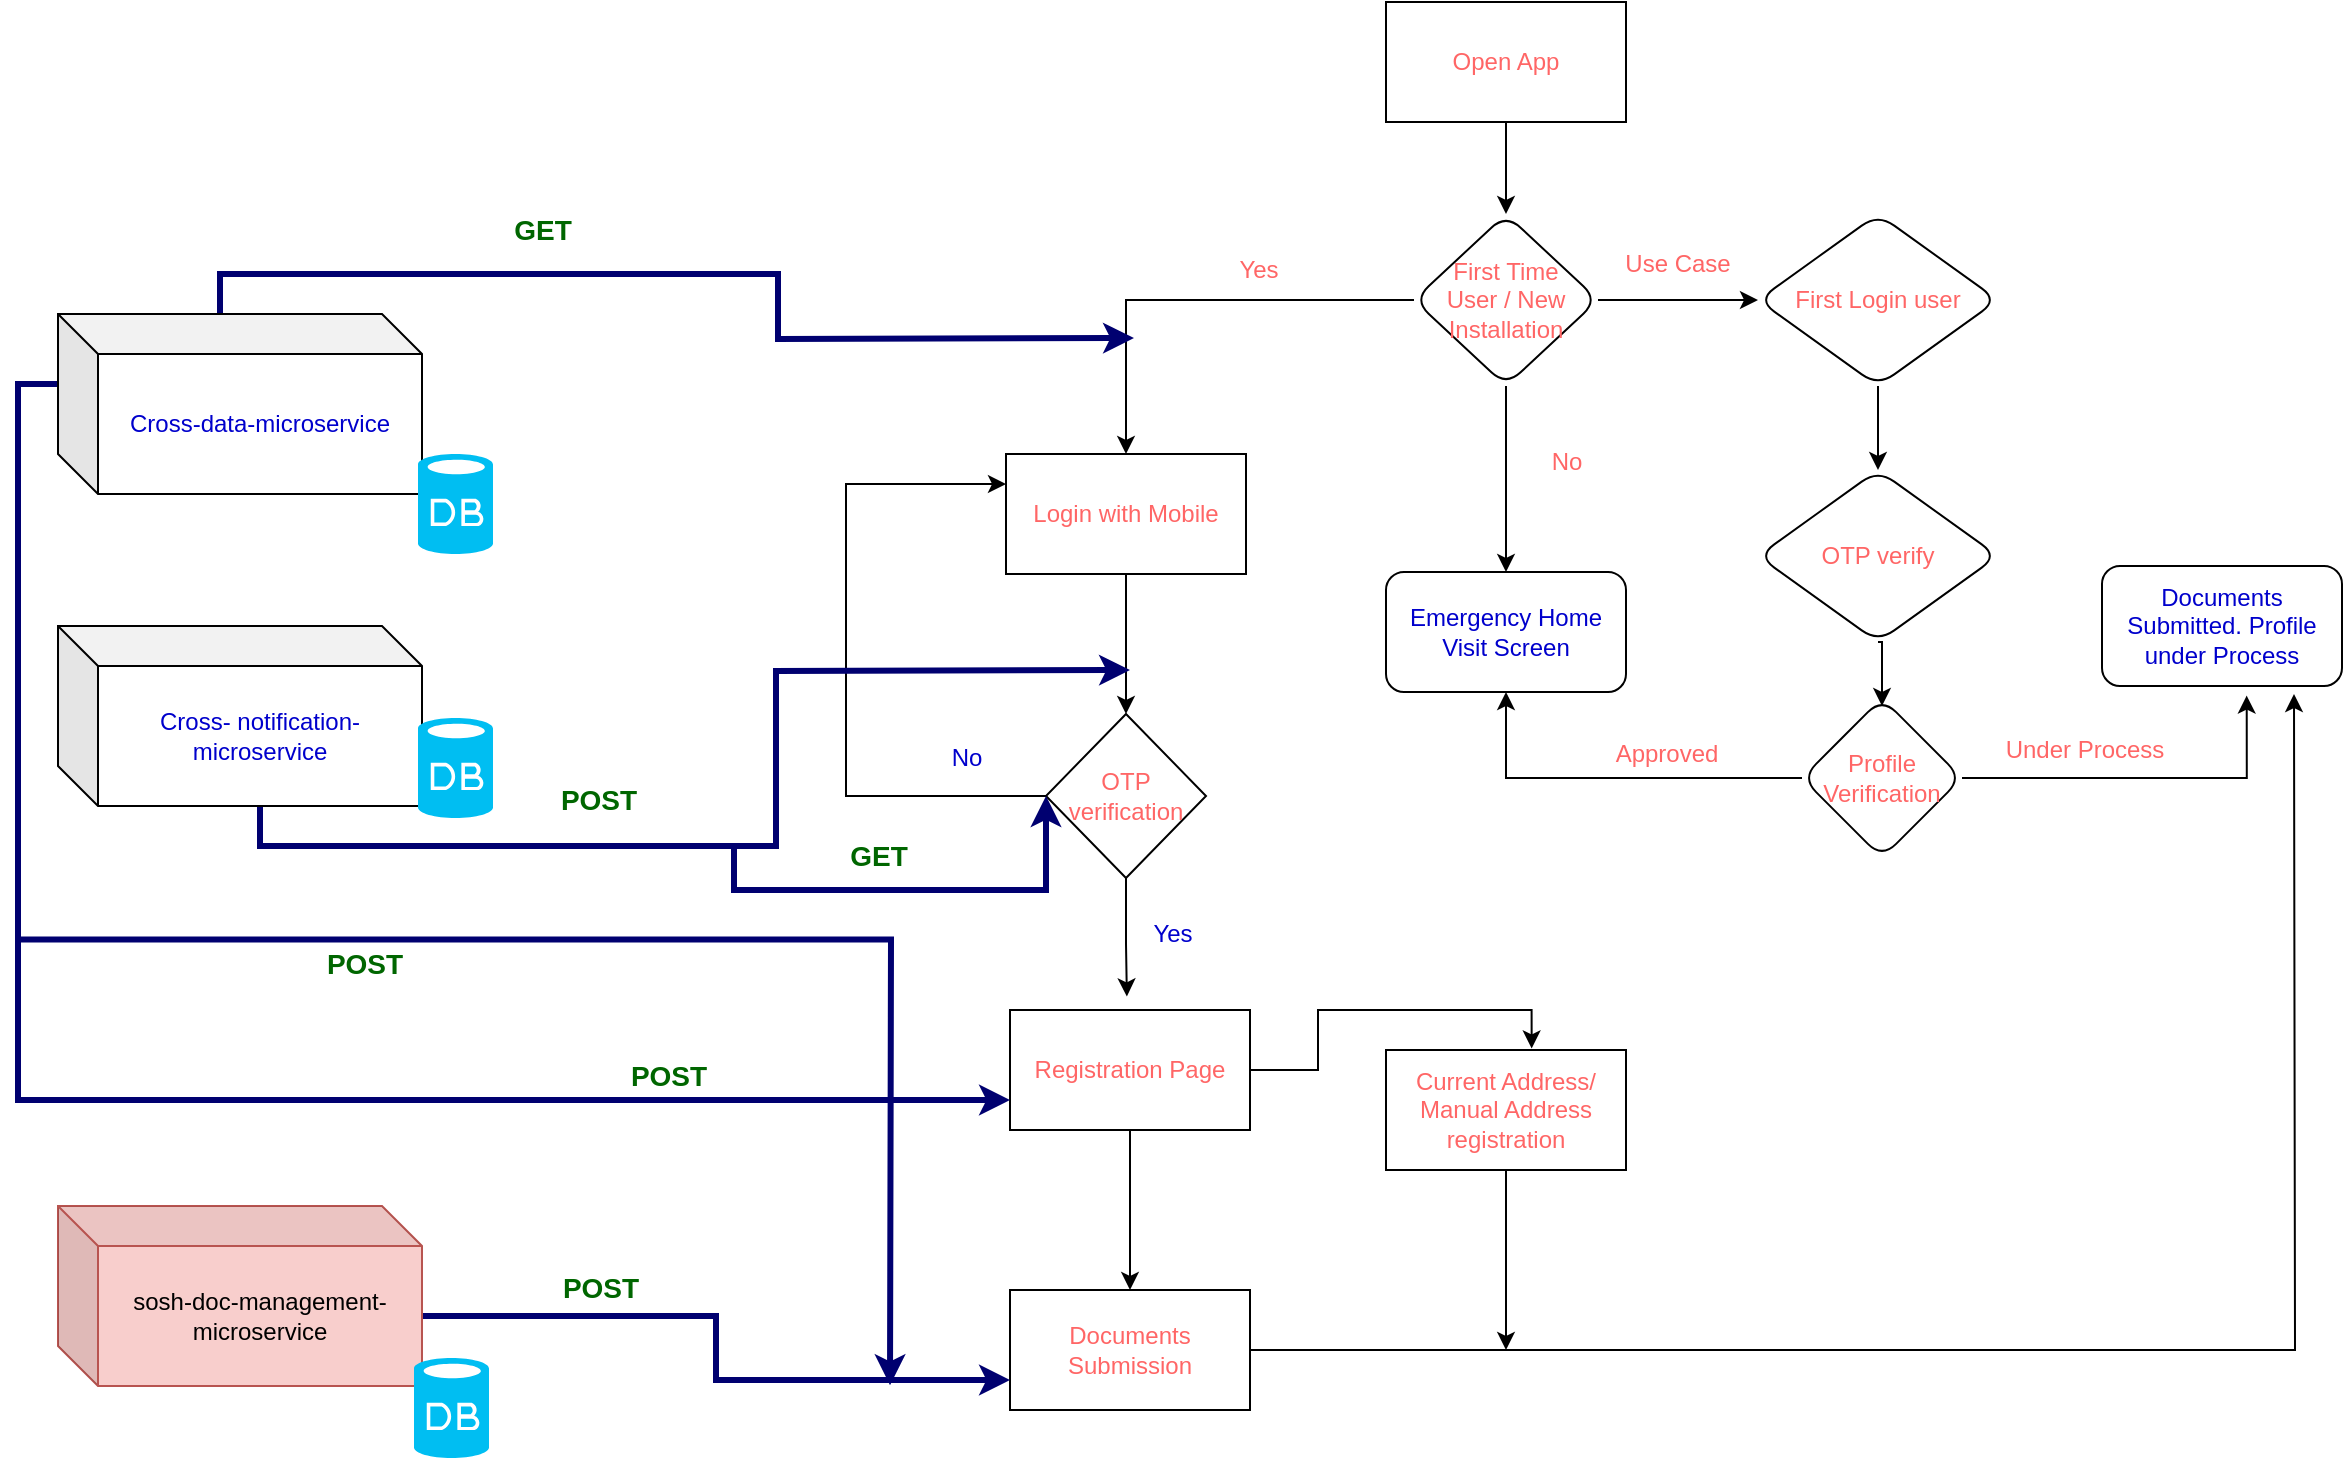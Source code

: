 <mxfile version="20.0.4" type="github" pages="3">
  <diagram id="liWOwowC1bnSlr-KjyHl" name="Registration-Service-Provider">
    <mxGraphModel dx="1888" dy="515" grid="1" gridSize="2" guides="1" tooltips="1" connect="1" arrows="1" fold="1" page="1" pageScale="1" pageWidth="850" pageHeight="1100" math="0" shadow="0">
      <root>
        <mxCell id="0" />
        <mxCell id="1" parent="0" />
        <mxCell id="1uqkYKAXm2zkG8qwzOGw-4" value="" style="edgeStyle=orthogonalEdgeStyle;rounded=0;orthogonalLoop=1;jettySize=auto;html=1;fontColor=#FF6666;" parent="1" source="1uqkYKAXm2zkG8qwzOGw-1" target="1uqkYKAXm2zkG8qwzOGw-3" edge="1">
          <mxGeometry relative="1" as="geometry" />
        </mxCell>
        <mxCell id="1uqkYKAXm2zkG8qwzOGw-1" value="Open App" style="rounded=0;whiteSpace=wrap;html=1;fontColor=#FF6666;" parent="1" vertex="1">
          <mxGeometry x="322" y="56" width="120" height="60" as="geometry" />
        </mxCell>
        <mxCell id="1uqkYKAXm2zkG8qwzOGw-8" style="edgeStyle=orthogonalEdgeStyle;rounded=0;orthogonalLoop=1;jettySize=auto;html=1;exitX=0;exitY=0.5;exitDx=0;exitDy=0;entryX=0.5;entryY=0;entryDx=0;entryDy=0;fontColor=#FF6666;" parent="1" source="1uqkYKAXm2zkG8qwzOGw-3" target="1uqkYKAXm2zkG8qwzOGw-5" edge="1">
          <mxGeometry relative="1" as="geometry" />
        </mxCell>
        <mxCell id="1uqkYKAXm2zkG8qwzOGw-11" value="" style="edgeStyle=orthogonalEdgeStyle;rounded=0;orthogonalLoop=1;jettySize=auto;html=1;fontColor=#FF6666;" parent="1" source="1uqkYKAXm2zkG8qwzOGw-3" target="1uqkYKAXm2zkG8qwzOGw-10" edge="1">
          <mxGeometry relative="1" as="geometry" />
        </mxCell>
        <mxCell id="1uqkYKAXm2zkG8qwzOGw-15" value="" style="edgeStyle=orthogonalEdgeStyle;rounded=0;orthogonalLoop=1;jettySize=auto;html=1;fontColor=#FF6666;" parent="1" source="1uqkYKAXm2zkG8qwzOGw-3" target="1uqkYKAXm2zkG8qwzOGw-14" edge="1">
          <mxGeometry relative="1" as="geometry" />
        </mxCell>
        <mxCell id="1uqkYKAXm2zkG8qwzOGw-3" value="First Time&lt;br&gt;User / New Installation" style="rhombus;whiteSpace=wrap;html=1;rounded=1;fontColor=#FF6666;" parent="1" vertex="1">
          <mxGeometry x="336" y="162" width="92" height="86" as="geometry" />
        </mxCell>
        <mxCell id="1uqkYKAXm2zkG8qwzOGw-7" value="" style="edgeStyle=orthogonalEdgeStyle;rounded=0;orthogonalLoop=1;jettySize=auto;html=1;fontColor=#FF6666;" parent="1" source="1uqkYKAXm2zkG8qwzOGw-5" target="1uqkYKAXm2zkG8qwzOGw-6" edge="1">
          <mxGeometry relative="1" as="geometry" />
        </mxCell>
        <mxCell id="1uqkYKAXm2zkG8qwzOGw-5" value="Login with Mobile" style="rounded=0;whiteSpace=wrap;html=1;fontColor=#FF6666;" parent="1" vertex="1">
          <mxGeometry x="132" y="282" width="120" height="60" as="geometry" />
        </mxCell>
        <mxCell id="1uqkYKAXm2zkG8qwzOGw-29" style="edgeStyle=orthogonalEdgeStyle;rounded=0;orthogonalLoop=1;jettySize=auto;html=1;exitX=0.5;exitY=1;exitDx=0;exitDy=0;entryX=0.487;entryY=-0.113;entryDx=0;entryDy=0;entryPerimeter=0;fontColor=#0000CC;" parent="1" source="1uqkYKAXm2zkG8qwzOGw-6" target="1uqkYKAXm2zkG8qwzOGw-28" edge="1">
          <mxGeometry relative="1" as="geometry" />
        </mxCell>
        <mxCell id="1uqkYKAXm2zkG8qwzOGw-34" style="edgeStyle=orthogonalEdgeStyle;rounded=0;orthogonalLoop=1;jettySize=auto;html=1;exitX=0;exitY=0.5;exitDx=0;exitDy=0;entryX=0;entryY=0.25;entryDx=0;entryDy=0;fontColor=#0000CC;" parent="1" source="1uqkYKAXm2zkG8qwzOGw-6" target="1uqkYKAXm2zkG8qwzOGw-5" edge="1">
          <mxGeometry relative="1" as="geometry">
            <Array as="points">
              <mxPoint x="52" y="453" />
              <mxPoint x="52" y="297" />
            </Array>
          </mxGeometry>
        </mxCell>
        <mxCell id="1uqkYKAXm2zkG8qwzOGw-6" value="OTP verification" style="rhombus;whiteSpace=wrap;html=1;fontColor=#FF6666;rounded=0;" parent="1" vertex="1">
          <mxGeometry x="152" y="412" width="80" height="82" as="geometry" />
        </mxCell>
        <mxCell id="1uqkYKAXm2zkG8qwzOGw-9" value="Yes" style="text;html=1;align=center;verticalAlign=middle;resizable=0;points=[];autosize=1;strokeColor=none;fillColor=none;fontColor=#FF6666;" parent="1" vertex="1">
          <mxGeometry x="243" y="180" width="30" height="20" as="geometry" />
        </mxCell>
        <mxCell id="1uqkYKAXm2zkG8qwzOGw-10" value="&lt;font color=&quot;#0000cc&quot;&gt;Emergency Home Visit Screen&lt;/font&gt;" style="whiteSpace=wrap;html=1;fontColor=#FF6666;rounded=1;" parent="1" vertex="1">
          <mxGeometry x="322" y="341" width="120" height="60" as="geometry" />
        </mxCell>
        <mxCell id="1uqkYKAXm2zkG8qwzOGw-12" value="No" style="text;html=1;align=center;verticalAlign=middle;resizable=0;points=[];autosize=1;strokeColor=none;fillColor=none;fontColor=#FF6666;" parent="1" vertex="1">
          <mxGeometry x="399" y="276" width="26" height="20" as="geometry" />
        </mxCell>
        <mxCell id="1uqkYKAXm2zkG8qwzOGw-22" value="" style="edgeStyle=orthogonalEdgeStyle;rounded=0;orthogonalLoop=1;jettySize=auto;html=1;fontColor=#FF6666;" parent="1" source="1uqkYKAXm2zkG8qwzOGw-14" target="1uqkYKAXm2zkG8qwzOGw-21" edge="1">
          <mxGeometry relative="1" as="geometry" />
        </mxCell>
        <mxCell id="1uqkYKAXm2zkG8qwzOGw-14" value="First Login user" style="rhombus;whiteSpace=wrap;html=1;rounded=1;fontColor=#FF6666;" parent="1" vertex="1">
          <mxGeometry x="508" y="162" width="120" height="86" as="geometry" />
        </mxCell>
        <mxCell id="1uqkYKAXm2zkG8qwzOGw-16" value="&lt;font color=&quot;#0000cc&quot;&gt;Documents Submitted. Profile under Process&lt;/font&gt;" style="whiteSpace=wrap;html=1;fontColor=#FF6666;rounded=1;" parent="1" vertex="1">
          <mxGeometry x="680" y="338" width="120" height="60" as="geometry" />
        </mxCell>
        <mxCell id="1uqkYKAXm2zkG8qwzOGw-24" style="edgeStyle=orthogonalEdgeStyle;rounded=0;orthogonalLoop=1;jettySize=auto;html=1;exitX=0;exitY=0.5;exitDx=0;exitDy=0;entryX=0.5;entryY=1;entryDx=0;entryDy=0;fontColor=#FF6666;" parent="1" source="1uqkYKAXm2zkG8qwzOGw-17" target="1uqkYKAXm2zkG8qwzOGw-10" edge="1">
          <mxGeometry relative="1" as="geometry" />
        </mxCell>
        <mxCell id="1uqkYKAXm2zkG8qwzOGw-25" style="edgeStyle=orthogonalEdgeStyle;rounded=0;orthogonalLoop=1;jettySize=auto;html=1;exitX=1;exitY=0.5;exitDx=0;exitDy=0;entryX=0.603;entryY=1.08;entryDx=0;entryDy=0;entryPerimeter=0;fontColor=#FF6666;" parent="1" source="1uqkYKAXm2zkG8qwzOGw-17" target="1uqkYKAXm2zkG8qwzOGw-16" edge="1">
          <mxGeometry relative="1" as="geometry" />
        </mxCell>
        <mxCell id="1uqkYKAXm2zkG8qwzOGw-17" value="Profile Verification" style="rhombus;whiteSpace=wrap;html=1;fontColor=#FF6666;rounded=1;" parent="1" vertex="1">
          <mxGeometry x="530" y="404" width="80" height="80" as="geometry" />
        </mxCell>
        <mxCell id="1uqkYKAXm2zkG8qwzOGw-23" style="edgeStyle=orthogonalEdgeStyle;rounded=0;orthogonalLoop=1;jettySize=auto;html=1;exitX=0.5;exitY=1;exitDx=0;exitDy=0;fontColor=#FF6666;" parent="1" source="1uqkYKAXm2zkG8qwzOGw-21" edge="1">
          <mxGeometry relative="1" as="geometry">
            <mxPoint x="570" y="408" as="targetPoint" />
          </mxGeometry>
        </mxCell>
        <mxCell id="1uqkYKAXm2zkG8qwzOGw-21" value="OTP verify" style="rhombus;whiteSpace=wrap;html=1;rounded=1;fontColor=#FF6666;" parent="1" vertex="1">
          <mxGeometry x="508" y="290" width="120" height="86" as="geometry" />
        </mxCell>
        <mxCell id="1uqkYKAXm2zkG8qwzOGw-26" value="Approved" style="text;html=1;align=center;verticalAlign=middle;resizable=0;points=[];autosize=1;strokeColor=none;fillColor=none;fontColor=#FF6666;" parent="1" vertex="1">
          <mxGeometry x="431" y="422" width="62" height="20" as="geometry" />
        </mxCell>
        <mxCell id="1uqkYKAXm2zkG8qwzOGw-27" value="Under Process" style="text;html=1;align=center;verticalAlign=middle;resizable=0;points=[];autosize=1;strokeColor=none;fillColor=none;fontColor=#FF6666;" parent="1" vertex="1">
          <mxGeometry x="626" y="420" width="90" height="20" as="geometry" />
        </mxCell>
        <mxCell id="1uqkYKAXm2zkG8qwzOGw-31" value="" style="edgeStyle=orthogonalEdgeStyle;rounded=0;orthogonalLoop=1;jettySize=auto;html=1;fontColor=#0000CC;" parent="1" source="1uqkYKAXm2zkG8qwzOGw-28" target="1uqkYKAXm2zkG8qwzOGw-30" edge="1">
          <mxGeometry relative="1" as="geometry" />
        </mxCell>
        <mxCell id="K6QzcFKO8RTdxtuUx4My-2" style="edgeStyle=orthogonalEdgeStyle;rounded=0;orthogonalLoop=1;jettySize=auto;html=1;exitX=1;exitY=0.5;exitDx=0;exitDy=0;entryX=0.607;entryY=-0.013;entryDx=0;entryDy=0;entryPerimeter=0;fontColor=#0000CC;" parent="1" source="1uqkYKAXm2zkG8qwzOGw-28" target="K6QzcFKO8RTdxtuUx4My-1" edge="1">
          <mxGeometry relative="1" as="geometry" />
        </mxCell>
        <mxCell id="1uqkYKAXm2zkG8qwzOGw-28" value="Registration Page" style="rounded=0;whiteSpace=wrap;html=1;fontColor=#FF6666;" parent="1" vertex="1">
          <mxGeometry x="134" y="560" width="120" height="60" as="geometry" />
        </mxCell>
        <mxCell id="1uqkYKAXm2zkG8qwzOGw-33" style="edgeStyle=orthogonalEdgeStyle;rounded=0;orthogonalLoop=1;jettySize=auto;html=1;exitX=1;exitY=0.5;exitDx=0;exitDy=0;fontColor=#0000CC;" parent="1" source="1uqkYKAXm2zkG8qwzOGw-30" edge="1">
          <mxGeometry relative="1" as="geometry">
            <mxPoint x="776" y="402" as="targetPoint" />
          </mxGeometry>
        </mxCell>
        <mxCell id="1uqkYKAXm2zkG8qwzOGw-30" value="Documents Submission" style="rounded=0;whiteSpace=wrap;html=1;fontColor=#FF6666;" parent="1" vertex="1">
          <mxGeometry x="134" y="700" width="120" height="60" as="geometry" />
        </mxCell>
        <mxCell id="1uqkYKAXm2zkG8qwzOGw-35" value="No" style="text;html=1;align=center;verticalAlign=middle;resizable=0;points=[];autosize=1;strokeColor=none;fillColor=none;fontColor=#0000CC;" parent="1" vertex="1">
          <mxGeometry x="99" y="424" width="26" height="20" as="geometry" />
        </mxCell>
        <mxCell id="1uqkYKAXm2zkG8qwzOGw-36" value="Yes" style="text;html=1;align=center;verticalAlign=middle;resizable=0;points=[];autosize=1;strokeColor=none;fillColor=none;fontColor=#0000CC;" parent="1" vertex="1">
          <mxGeometry x="200" y="512" width="30" height="20" as="geometry" />
        </mxCell>
        <mxCell id="K6QzcFKO8RTdxtuUx4My-3" style="edgeStyle=orthogonalEdgeStyle;rounded=0;orthogonalLoop=1;jettySize=auto;html=1;exitX=0.5;exitY=1;exitDx=0;exitDy=0;fontColor=#0000CC;" parent="1" source="K6QzcFKO8RTdxtuUx4My-1" edge="1">
          <mxGeometry relative="1" as="geometry">
            <mxPoint x="382" y="730" as="targetPoint" />
          </mxGeometry>
        </mxCell>
        <mxCell id="K6QzcFKO8RTdxtuUx4My-1" value="Current Address/ Manual Address registration" style="rounded=0;whiteSpace=wrap;html=1;fontColor=#FF6666;" parent="1" vertex="1">
          <mxGeometry x="322" y="580" width="120" height="60" as="geometry" />
        </mxCell>
        <mxCell id="K6QzcFKO8RTdxtuUx4My-7" style="edgeStyle=orthogonalEdgeStyle;rounded=0;orthogonalLoop=1;jettySize=auto;html=1;exitX=0;exitY=0;exitDx=81;exitDy=0;exitPerimeter=0;fontColor=#0000CC;strokeWidth=3;strokeColor=#000070;" parent="1" source="K6QzcFKO8RTdxtuUx4My-4" edge="1">
          <mxGeometry relative="1" as="geometry">
            <mxPoint x="196" y="224" as="targetPoint" />
          </mxGeometry>
        </mxCell>
        <mxCell id="K6QzcFKO8RTdxtuUx4My-21" style="edgeStyle=orthogonalEdgeStyle;rounded=0;orthogonalLoop=1;jettySize=auto;html=1;exitX=0;exitY=0;exitDx=0;exitDy=35;exitPerimeter=0;fontSize=14;fontColor=#006600;strokeColor=#000070;strokeWidth=3;" parent="1" source="K6QzcFKO8RTdxtuUx4My-4" edge="1">
          <mxGeometry relative="1" as="geometry">
            <mxPoint x="74" y="747.6" as="targetPoint" />
          </mxGeometry>
        </mxCell>
        <mxCell id="K6QzcFKO8RTdxtuUx4My-22" style="edgeStyle=orthogonalEdgeStyle;rounded=0;orthogonalLoop=1;jettySize=auto;html=1;exitX=0;exitY=0;exitDx=0;exitDy=35;exitPerimeter=0;entryX=0;entryY=0.75;entryDx=0;entryDy=0;fontSize=14;fontColor=#006600;strokeColor=#000070;strokeWidth=3;" parent="1" source="K6QzcFKO8RTdxtuUx4My-4" target="1uqkYKAXm2zkG8qwzOGw-28" edge="1">
          <mxGeometry relative="1" as="geometry" />
        </mxCell>
        <mxCell id="K6QzcFKO8RTdxtuUx4My-4" value="Cross-data-microservice" style="shape=cube;whiteSpace=wrap;html=1;boundedLbl=1;backgroundOutline=1;darkOpacity=0.05;darkOpacity2=0.1;rounded=1;fontColor=#0000CC;" parent="1" vertex="1">
          <mxGeometry x="-342" y="212" width="182" height="90" as="geometry" />
        </mxCell>
        <mxCell id="K6QzcFKO8RTdxtuUx4My-10" style="edgeStyle=orthogonalEdgeStyle;rounded=0;orthogonalLoop=1;jettySize=auto;html=1;exitX=0;exitY=0;exitDx=101;exitDy=90;exitPerimeter=0;fontSize=14;fontColor=#006600;strokeColor=#000070;strokeWidth=3;" parent="1" source="K6QzcFKO8RTdxtuUx4My-6" edge="1">
          <mxGeometry relative="1" as="geometry">
            <mxPoint x="194" y="390" as="targetPoint" />
          </mxGeometry>
        </mxCell>
        <mxCell id="K6QzcFKO8RTdxtuUx4My-19" style="edgeStyle=orthogonalEdgeStyle;rounded=0;orthogonalLoop=1;jettySize=auto;html=1;exitX=0;exitY=0;exitDx=101;exitDy=90;exitPerimeter=0;entryX=0;entryY=0.5;entryDx=0;entryDy=0;fontSize=14;fontColor=#006600;strokeColor=#000070;strokeWidth=3;" parent="1" source="K6QzcFKO8RTdxtuUx4My-6" target="1uqkYKAXm2zkG8qwzOGw-6" edge="1">
          <mxGeometry relative="1" as="geometry">
            <Array as="points">
              <mxPoint x="-241" y="478" />
              <mxPoint x="-4" y="478" />
              <mxPoint x="-4" y="500" />
              <mxPoint x="152" y="500" />
            </Array>
          </mxGeometry>
        </mxCell>
        <mxCell id="K6QzcFKO8RTdxtuUx4My-6" value="Cross- notification-microservice" style="shape=cube;whiteSpace=wrap;html=1;boundedLbl=1;backgroundOutline=1;darkOpacity=0.05;darkOpacity2=0.1;rounded=1;fontColor=#0000CC;" parent="1" vertex="1">
          <mxGeometry x="-342" y="368" width="182" height="90" as="geometry" />
        </mxCell>
        <mxCell id="K6QzcFKO8RTdxtuUx4My-8" value="&lt;font color=&quot;#006600&quot; size=&quot;1&quot;&gt;&lt;b style=&quot;font-size: 14px;&quot;&gt;GET&lt;/b&gt;&lt;/font&gt;" style="text;html=1;align=center;verticalAlign=middle;resizable=0;points=[];autosize=1;strokeColor=none;fillColor=none;fontColor=#0000CC;strokeWidth=3;" parent="1" vertex="1">
          <mxGeometry x="-120" y="159" width="40" height="22" as="geometry" />
        </mxCell>
        <mxCell id="K6QzcFKO8RTdxtuUx4My-11" value="&lt;font color=&quot;#006600&quot; size=&quot;1&quot;&gt;&lt;b style=&quot;font-size: 14px;&quot;&gt;POST&lt;/b&gt;&lt;/font&gt;" style="text;html=1;align=center;verticalAlign=middle;resizable=0;points=[];autosize=1;strokeColor=none;fillColor=none;fontColor=#0000CC;strokeWidth=3;" parent="1" vertex="1">
          <mxGeometry x="-97" y="444" width="50" height="22" as="geometry" />
        </mxCell>
        <mxCell id="K6QzcFKO8RTdxtuUx4My-14" style="edgeStyle=orthogonalEdgeStyle;rounded=0;orthogonalLoop=1;jettySize=auto;html=1;exitX=0;exitY=0;exitDx=182;exitDy=55;exitPerimeter=0;entryX=0;entryY=0.75;entryDx=0;entryDy=0;fontSize=14;fontColor=#006600;strokeColor=#000070;strokeWidth=3;" parent="1" source="K6QzcFKO8RTdxtuUx4My-12" target="1uqkYKAXm2zkG8qwzOGw-30" edge="1">
          <mxGeometry relative="1" as="geometry" />
        </mxCell>
        <mxCell id="K6QzcFKO8RTdxtuUx4My-12" value="sosh-doc-management-microservice" style="shape=cube;whiteSpace=wrap;html=1;boundedLbl=1;backgroundOutline=1;darkOpacity=0.05;darkOpacity2=0.1;rounded=1;fillColor=#f8cecc;strokeColor=#b85450;" parent="1" vertex="1">
          <mxGeometry x="-342" y="658" width="182" height="90" as="geometry" />
        </mxCell>
        <mxCell id="K6QzcFKO8RTdxtuUx4My-15" value="&lt;font color=&quot;#006600&quot; size=&quot;1&quot;&gt;&lt;b style=&quot;font-size: 14px;&quot;&gt;POST&lt;/b&gt;&lt;/font&gt;" style="text;html=1;align=center;verticalAlign=middle;resizable=0;points=[];autosize=1;strokeColor=none;fillColor=none;fontColor=#0000CC;strokeWidth=3;" parent="1" vertex="1">
          <mxGeometry x="-96" y="688" width="50" height="22" as="geometry" />
        </mxCell>
        <mxCell id="K6QzcFKO8RTdxtuUx4My-17" value="&lt;font color=&quot;#006600&quot; size=&quot;1&quot;&gt;&lt;b style=&quot;font-size: 14px;&quot;&gt;POST&lt;/b&gt;&lt;/font&gt;" style="text;html=1;align=center;verticalAlign=middle;resizable=0;points=[];autosize=1;strokeColor=none;fillColor=none;fontColor=#0000CC;strokeWidth=3;" parent="1" vertex="1">
          <mxGeometry x="-214" y="526" width="50" height="22" as="geometry" />
        </mxCell>
        <mxCell id="K6QzcFKO8RTdxtuUx4My-20" value="&lt;font color=&quot;#006600&quot; size=&quot;1&quot;&gt;&lt;b style=&quot;font-size: 14px;&quot;&gt;GET&lt;/b&gt;&lt;/font&gt;" style="text;html=1;align=center;verticalAlign=middle;resizable=0;points=[];autosize=1;strokeColor=none;fillColor=none;fontColor=#0000CC;strokeWidth=3;" parent="1" vertex="1">
          <mxGeometry x="48" y="472" width="40" height="22" as="geometry" />
        </mxCell>
        <mxCell id="K6QzcFKO8RTdxtuUx4My-23" value="&lt;font color=&quot;#006600&quot; size=&quot;1&quot;&gt;&lt;b style=&quot;font-size: 14px;&quot;&gt;POST&lt;/b&gt;&lt;/font&gt;" style="text;html=1;align=center;verticalAlign=middle;resizable=0;points=[];autosize=1;strokeColor=none;fillColor=none;fontColor=#0000CC;strokeWidth=3;" parent="1" vertex="1">
          <mxGeometry x="-62" y="582" width="50" height="22" as="geometry" />
        </mxCell>
        <mxCell id="dZvm_CwwMhhY8e8-6fWV-1" value="&lt;font color=&quot;#ff6666&quot;&gt;Use Case&lt;/font&gt;" style="text;html=1;strokeColor=none;fillColor=none;align=center;verticalAlign=middle;whiteSpace=wrap;rounded=0;" parent="1" vertex="1">
          <mxGeometry x="438" y="172" width="60" height="30" as="geometry" />
        </mxCell>
        <mxCell id="TCFghpROOq1XKx87krvE-2" value="" style="verticalLabelPosition=bottom;html=1;verticalAlign=top;align=center;strokeColor=none;fillColor=#00BEF2;shape=mxgraph.azure.database;" parent="1" vertex="1">
          <mxGeometry x="-162" y="282" width="37.5" height="50" as="geometry" />
        </mxCell>
        <mxCell id="TCFghpROOq1XKx87krvE-3" value="" style="verticalLabelPosition=bottom;html=1;verticalAlign=top;align=center;strokeColor=none;fillColor=#00BEF2;shape=mxgraph.azure.database;" parent="1" vertex="1">
          <mxGeometry x="-162" y="414" width="37.5" height="50" as="geometry" />
        </mxCell>
        <mxCell id="TCFghpROOq1XKx87krvE-4" value="" style="verticalLabelPosition=bottom;html=1;verticalAlign=top;align=center;strokeColor=none;fillColor=#00BEF2;shape=mxgraph.azure.database;" parent="1" vertex="1">
          <mxGeometry x="-164" y="734" width="37.5" height="50" as="geometry" />
        </mxCell>
      </root>
    </mxGraphModel>
  </diagram>
  <diagram id="2GdKdxAU5VHsAhD3g6h-" name="Booking Status Cockpit">
    <mxGraphModel dx="1888" dy="515" grid="1" gridSize="2" guides="1" tooltips="1" connect="1" arrows="1" fold="1" page="1" pageScale="1" pageWidth="850" pageHeight="1100" math="0" shadow="0">
      <root>
        <mxCell id="0" />
        <mxCell id="1" parent="0" />
        <mxCell id="Bl91ZDpc889aAA5fZ82V-3" style="edgeStyle=orthogonalEdgeStyle;rounded=0;orthogonalLoop=1;jettySize=auto;html=1;exitX=0.25;exitY=1;exitDx=0;exitDy=0;fontSize=8;" edge="1" parent="1" source="Bl91ZDpc889aAA5fZ82V-1">
          <mxGeometry relative="1" as="geometry">
            <mxPoint x="68" y="118" as="targetPoint" />
          </mxGeometry>
        </mxCell>
        <mxCell id="Bl91ZDpc889aAA5fZ82V-1" value="Customer Chooses and Book" style="rounded=0;whiteSpace=wrap;html=1;fillColor=#fff2cc;strokeColor=#d6b656;" vertex="1" parent="1">
          <mxGeometry x="52" y="36" width="212" height="44" as="geometry" />
        </mxCell>
        <mxCell id="Bl91ZDpc889aAA5fZ82V-6" value="" style="edgeStyle=orthogonalEdgeStyle;rounded=0;orthogonalLoop=1;jettySize=auto;html=1;fontSize=8;" edge="1" parent="1" source="Bl91ZDpc889aAA5fZ82V-2" target="Bl91ZDpc889aAA5fZ82V-4">
          <mxGeometry relative="1" as="geometry" />
        </mxCell>
        <mxCell id="Bl91ZDpc889aAA5fZ82V-7" style="edgeStyle=orthogonalEdgeStyle;rounded=0;orthogonalLoop=1;jettySize=auto;html=1;exitX=1;exitY=0.5;exitDx=0;exitDy=0;entryX=0;entryY=0.5;entryDx=0;entryDy=0;fontSize=8;" edge="1" parent="1" source="Bl91ZDpc889aAA5fZ82V-2" target="Bl91ZDpc889aAA5fZ82V-5">
          <mxGeometry relative="1" as="geometry" />
        </mxCell>
        <mxCell id="Bl91ZDpc889aAA5fZ82V-23" style="edgeStyle=orthogonalEdgeStyle;rounded=0;orthogonalLoop=1;jettySize=auto;html=1;entryX=1;entryY=0.5;entryDx=0;entryDy=0;fontSize=8;" edge="1" parent="1" source="Bl91ZDpc889aAA5fZ82V-2" target="Bl91ZDpc889aAA5fZ82V-21">
          <mxGeometry relative="1" as="geometry" />
        </mxCell>
        <mxCell id="Bl91ZDpc889aAA5fZ82V-2" value="&lt;font style=&quot;font-size: 8px;&quot;&gt;INPROGRESS&lt;/font&gt;" style="ellipse;whiteSpace=wrap;html=1;aspect=fixed;fillColor=#dae8fc;strokeColor=#6c8ebf;" vertex="1" parent="1">
          <mxGeometry x="34" y="120" width="66" height="66" as="geometry" />
        </mxCell>
        <mxCell id="Bl91ZDpc889aAA5fZ82V-9" style="edgeStyle=orthogonalEdgeStyle;rounded=0;orthogonalLoop=1;jettySize=auto;html=1;exitX=0.5;exitY=1;exitDx=0;exitDy=0;entryX=0.5;entryY=0;entryDx=0;entryDy=0;fontSize=8;" edge="1" parent="1" source="Bl91ZDpc889aAA5fZ82V-4" target="Bl91ZDpc889aAA5fZ82V-8">
          <mxGeometry relative="1" as="geometry" />
        </mxCell>
        <mxCell id="Bl91ZDpc889aAA5fZ82V-12" style="edgeStyle=orthogonalEdgeStyle;rounded=0;orthogonalLoop=1;jettySize=auto;html=1;exitX=1;exitY=0.5;exitDx=0;exitDy=0;entryX=0;entryY=0.5;entryDx=0;entryDy=0;fontSize=8;" edge="1" parent="1" source="Bl91ZDpc889aAA5fZ82V-4" target="Bl91ZDpc889aAA5fZ82V-11">
          <mxGeometry relative="1" as="geometry" />
        </mxCell>
        <mxCell id="Bl91ZDpc889aAA5fZ82V-37" style="edgeStyle=orthogonalEdgeStyle;rounded=0;orthogonalLoop=1;jettySize=auto;html=1;exitX=0;exitY=1;exitDx=0;exitDy=0;entryX=0.5;entryY=0;entryDx=0;entryDy=0;fontSize=8;" edge="1" parent="1" source="Bl91ZDpc889aAA5fZ82V-4" target="Bl91ZDpc889aAA5fZ82V-36">
          <mxGeometry relative="1" as="geometry" />
        </mxCell>
        <mxCell id="Bl91ZDpc889aAA5fZ82V-4" value="&lt;font style=&quot;font-size: 8px;&quot;&gt;CONFIRMED&lt;/font&gt;" style="ellipse;whiteSpace=wrap;html=1;aspect=fixed;fillColor=#dae8fc;strokeColor=#6c8ebf;" vertex="1" parent="1">
          <mxGeometry x="34" y="222" width="66" height="66" as="geometry" />
        </mxCell>
        <mxCell id="Bl91ZDpc889aAA5fZ82V-5" value="&lt;font style=&quot;font-size: 8px;&quot;&gt;CANCELLED&lt;/font&gt;" style="ellipse;whiteSpace=wrap;html=1;aspect=fixed;fillColor=#dae8fc;strokeColor=#6c8ebf;" vertex="1" parent="1">
          <mxGeometry x="162" y="120" width="66" height="66" as="geometry" />
        </mxCell>
        <mxCell id="Bl91ZDpc889aAA5fZ82V-13" style="edgeStyle=orthogonalEdgeStyle;rounded=0;orthogonalLoop=1;jettySize=auto;html=1;exitX=1;exitY=0.5;exitDx=0;exitDy=0;entryX=-0.109;entryY=0.539;entryDx=0;entryDy=0;entryPerimeter=0;fontSize=8;" edge="1" parent="1" source="Bl91ZDpc889aAA5fZ82V-8" target="Bl91ZDpc889aAA5fZ82V-10">
          <mxGeometry relative="1" as="geometry" />
        </mxCell>
        <mxCell id="Bl91ZDpc889aAA5fZ82V-8" value="&lt;font style=&quot;font-size: 8px;&quot;&gt;REFUND_INIT&lt;/font&gt;" style="ellipse;whiteSpace=wrap;html=1;aspect=fixed;fillColor=#dae8fc;strokeColor=#6c8ebf;" vertex="1" parent="1">
          <mxGeometry x="32" y="318" width="66" height="66" as="geometry" />
        </mxCell>
        <mxCell id="Bl91ZDpc889aAA5fZ82V-10" value="&lt;font style=&quot;font-size: 8px;&quot;&gt;REFUND_&lt;br&gt;COMPLETE&lt;/font&gt;" style="ellipse;whiteSpace=wrap;html=1;aspect=fixed;fillColor=#dae8fc;strokeColor=#6c8ebf;" vertex="1" parent="1">
          <mxGeometry x="162" y="316" width="66" height="66" as="geometry" />
        </mxCell>
        <mxCell id="Bl91ZDpc889aAA5fZ82V-11" value="&lt;span style=&quot;font-size: 8px;&quot;&gt;COMPLETE&lt;/span&gt;" style="ellipse;whiteSpace=wrap;html=1;aspect=fixed;fillColor=#dae8fc;strokeColor=#6c8ebf;" vertex="1" parent="1">
          <mxGeometry x="162" y="222" width="66" height="66" as="geometry" />
        </mxCell>
        <mxCell id="Bl91ZDpc889aAA5fZ82V-16" style="edgeStyle=orthogonalEdgeStyle;rounded=0;orthogonalLoop=1;jettySize=auto;html=1;exitX=0.25;exitY=1;exitDx=0;exitDy=0;entryX=0.5;entryY=0;entryDx=0;entryDy=0;fontSize=8;" edge="1" parent="1" source="Bl91ZDpc889aAA5fZ82V-14">
          <mxGeometry relative="1" as="geometry">
            <mxPoint x="-249" y="108" as="targetPoint" />
          </mxGeometry>
        </mxCell>
        <mxCell id="Bl91ZDpc889aAA5fZ82V-14" value="Customer Does Payment Online" style="rounded=0;whiteSpace=wrap;html=1;fillColor=#fff2cc;strokeColor=#d6b656;" vertex="1" parent="1">
          <mxGeometry x="-290" y="36" width="212" height="44" as="geometry" />
        </mxCell>
        <mxCell id="Bl91ZDpc889aAA5fZ82V-20" value="COD" style="text;html=1;align=center;verticalAlign=middle;resizable=0;points=[];autosize=1;strokeColor=none;fillColor=none;fontSize=8;" vertex="1" parent="1">
          <mxGeometry x="29" y="194" width="38" height="24" as="geometry" />
        </mxCell>
        <mxCell id="Bl91ZDpc889aAA5fZ82V-26" style="edgeStyle=orthogonalEdgeStyle;rounded=0;orthogonalLoop=1;jettySize=auto;html=1;exitX=0.5;exitY=1;exitDx=0;exitDy=0;entryX=0.5;entryY=0;entryDx=0;entryDy=0;fontSize=8;" edge="1" parent="1" source="Bl91ZDpc889aAA5fZ82V-21" target="Bl91ZDpc889aAA5fZ82V-24">
          <mxGeometry relative="1" as="geometry" />
        </mxCell>
        <mxCell id="Bl91ZDpc889aAA5fZ82V-30" style="edgeStyle=orthogonalEdgeStyle;rounded=0;orthogonalLoop=1;jettySize=auto;html=1;exitX=0;exitY=0.5;exitDx=0;exitDy=0;entryX=0.5;entryY=0;entryDx=0;entryDy=0;fontSize=8;" edge="1" parent="1" source="Bl91ZDpc889aAA5fZ82V-21" target="Bl91ZDpc889aAA5fZ82V-29">
          <mxGeometry relative="1" as="geometry">
            <Array as="points">
              <mxPoint x="-351" y="146" />
            </Array>
          </mxGeometry>
        </mxCell>
        <mxCell id="Bl91ZDpc889aAA5fZ82V-32" style="edgeStyle=orthogonalEdgeStyle;rounded=0;orthogonalLoop=1;jettySize=auto;html=1;exitX=0;exitY=0.5;exitDx=0;exitDy=0;entryX=0.5;entryY=0;entryDx=0;entryDy=0;fontSize=8;" edge="1" parent="1" source="Bl91ZDpc889aAA5fZ82V-21" target="Bl91ZDpc889aAA5fZ82V-31">
          <mxGeometry relative="1" as="geometry" />
        </mxCell>
        <mxCell id="Bl91ZDpc889aAA5fZ82V-34" style="edgeStyle=orthogonalEdgeStyle;rounded=0;orthogonalLoop=1;jettySize=auto;html=1;exitX=0;exitY=0.5;exitDx=0;exitDy=0;entryX=0.5;entryY=0;entryDx=0;entryDy=0;fontSize=8;" edge="1" parent="1" source="Bl91ZDpc889aAA5fZ82V-21" target="Bl91ZDpc889aAA5fZ82V-33">
          <mxGeometry relative="1" as="geometry" />
        </mxCell>
        <mxCell id="Bl91ZDpc889aAA5fZ82V-21" value="Payment Initiate" style="rhombus;whiteSpace=wrap;html=1;fontSize=8;fillColor=#e1d5e7;strokeColor=#9673a6;" vertex="1" parent="1">
          <mxGeometry x="-288" y="106" width="80" height="80" as="geometry" />
        </mxCell>
        <mxCell id="Bl91ZDpc889aAA5fZ82V-27" style="edgeStyle=orthogonalEdgeStyle;rounded=0;orthogonalLoop=1;jettySize=auto;html=1;exitX=1;exitY=0.5;exitDx=0;exitDy=0;fontSize=8;" edge="1" parent="1" source="Bl91ZDpc889aAA5fZ82V-24">
          <mxGeometry relative="1" as="geometry">
            <mxPoint x="32" y="259" as="targetPoint" />
          </mxGeometry>
        </mxCell>
        <mxCell id="Bl91ZDpc889aAA5fZ82V-24" value="&lt;font style=&quot;font-size: 8px;&quot;&gt;CONFIRMED&lt;/font&gt;" style="ellipse;whiteSpace=wrap;html=1;aspect=fixed;fillColor=#f8cecc;strokeColor=#b85450;" vertex="1" parent="1">
          <mxGeometry x="-281" y="226" width="66" height="66" as="geometry" />
        </mxCell>
        <mxCell id="Bl91ZDpc889aAA5fZ82V-28" value="After Successful Payment Online" style="text;html=1;align=center;verticalAlign=middle;resizable=0;points=[];autosize=1;strokeColor=none;fillColor=none;fontSize=8;" vertex="1" parent="1">
          <mxGeometry x="-152" y="228" width="136" height="24" as="geometry" />
        </mxCell>
        <mxCell id="Bl91ZDpc889aAA5fZ82V-29" value="&lt;font style=&quot;font-size: 8px;&quot;&gt;CANCELLED&lt;/font&gt;" style="ellipse;whiteSpace=wrap;html=1;aspect=fixed;fillColor=#f8cecc;strokeColor=#b85450;" vertex="1" parent="1">
          <mxGeometry x="-384" y="308" width="66" height="66" as="geometry" />
        </mxCell>
        <mxCell id="Bl91ZDpc889aAA5fZ82V-31" value="&lt;font style=&quot;font-size: 8px;&quot;&gt;FAILED&lt;/font&gt;" style="ellipse;whiteSpace=wrap;html=1;aspect=fixed;fillColor=#f8cecc;strokeColor=#b85450;" vertex="1" parent="1">
          <mxGeometry x="-484" y="404" width="66" height="66" as="geometry" />
        </mxCell>
        <mxCell id="Bl91ZDpc889aAA5fZ82V-33" value="&lt;font style=&quot;font-size: 8px;&quot;&gt;PARTIAL&lt;/font&gt;" style="ellipse;whiteSpace=wrap;html=1;aspect=fixed;fillColor=#f8cecc;strokeColor=#b85450;" vertex="1" parent="1">
          <mxGeometry x="-576" y="496" width="66" height="66" as="geometry" />
        </mxCell>
        <mxCell id="Bl91ZDpc889aAA5fZ82V-40" style="edgeStyle=orthogonalEdgeStyle;rounded=0;orthogonalLoop=1;jettySize=auto;html=1;exitX=0.5;exitY=0;exitDx=0;exitDy=0;entryX=0.5;entryY=1;entryDx=0;entryDy=0;fontSize=8;" edge="1" parent="1" source="Bl91ZDpc889aAA5fZ82V-35" target="Bl91ZDpc889aAA5fZ82V-39">
          <mxGeometry relative="1" as="geometry" />
        </mxCell>
        <mxCell id="Bl91ZDpc889aAA5fZ82V-45" style="edgeStyle=orthogonalEdgeStyle;rounded=0;orthogonalLoop=1;jettySize=auto;html=1;exitX=0.25;exitY=0;exitDx=0;exitDy=0;entryX=0.5;entryY=1;entryDx=0;entryDy=0;fontSize=8;" edge="1" parent="1" source="Bl91ZDpc889aAA5fZ82V-35" target="Bl91ZDpc889aAA5fZ82V-44">
          <mxGeometry relative="1" as="geometry">
            <Array as="points">
              <mxPoint x="-166" y="672" />
              <mxPoint x="-166" y="579" />
              <mxPoint x="-235" y="579" />
            </Array>
          </mxGeometry>
        </mxCell>
        <mxCell id="Bl91ZDpc889aAA5fZ82V-35" value="Service Provider Status" style="rounded=0;whiteSpace=wrap;html=1;fillColor=#fff2cc;strokeColor=#d6b656;" vertex="1" parent="1">
          <mxGeometry x="-178" y="672" width="212" height="44" as="geometry" />
        </mxCell>
        <mxCell id="Bl91ZDpc889aAA5fZ82V-38" style="edgeStyle=orthogonalEdgeStyle;rounded=0;orthogonalLoop=1;jettySize=auto;html=1;exitX=0.5;exitY=1;exitDx=0;exitDy=0;entryX=0.825;entryY=0.027;entryDx=0;entryDy=0;entryPerimeter=0;fontSize=8;" edge="1" parent="1" source="Bl91ZDpc889aAA5fZ82V-36" target="Bl91ZDpc889aAA5fZ82V-35">
          <mxGeometry relative="1" as="geometry">
            <Array as="points">
              <mxPoint x="-1" y="649" />
              <mxPoint x="-3" y="649" />
            </Array>
          </mxGeometry>
        </mxCell>
        <mxCell id="Bl91ZDpc889aAA5fZ82V-43" style="edgeStyle=orthogonalEdgeStyle;rounded=0;orthogonalLoop=1;jettySize=auto;html=1;exitX=0;exitY=0.5;exitDx=0;exitDy=0;entryX=1;entryY=0.5;entryDx=0;entryDy=0;fontSize=8;" edge="1" parent="1" source="Bl91ZDpc889aAA5fZ82V-36" target="Bl91ZDpc889aAA5fZ82V-39">
          <mxGeometry relative="1" as="geometry">
            <Array as="points">
              <mxPoint x="-74" y="593" />
              <mxPoint x="-74" y="513" />
            </Array>
          </mxGeometry>
        </mxCell>
        <mxCell id="Bl91ZDpc889aAA5fZ82V-46" style="edgeStyle=orthogonalEdgeStyle;rounded=0;orthogonalLoop=1;jettySize=auto;html=1;exitX=0;exitY=0;exitDx=0;exitDy=0;entryX=1.03;entryY=0.406;entryDx=0;entryDy=0;entryPerimeter=0;fontSize=8;" edge="1" parent="1" source="Bl91ZDpc889aAA5fZ82V-36" target="Bl91ZDpc889aAA5fZ82V-44">
          <mxGeometry relative="1" as="geometry">
            <Array as="points">
              <mxPoint x="-24" y="447" />
            </Array>
          </mxGeometry>
        </mxCell>
        <mxCell id="Bl91ZDpc889aAA5fZ82V-36" value="&lt;font style=&quot;font-size: 8px;&quot;&gt;INTRANSIT&lt;/font&gt;" style="ellipse;whiteSpace=wrap;html=1;aspect=fixed;fillColor=#d5e8d4;strokeColor=#82b366;" vertex="1" parent="1">
          <mxGeometry x="-34" y="560" width="66" height="66" as="geometry" />
        </mxCell>
        <mxCell id="Bl91ZDpc889aAA5fZ82V-49" style="edgeStyle=orthogonalEdgeStyle;rounded=0;orthogonalLoop=1;jettySize=auto;html=1;exitX=0.5;exitY=0;exitDx=0;exitDy=0;entryX=0;entryY=0.5;entryDx=0;entryDy=0;fontSize=8;" edge="1" parent="1" source="Bl91ZDpc889aAA5fZ82V-39" target="Bl91ZDpc889aAA5fZ82V-48">
          <mxGeometry relative="1" as="geometry" />
        </mxCell>
        <mxCell id="Bl91ZDpc889aAA5fZ82V-39" value="&lt;font style=&quot;font-size: 8px;&quot;&gt;ACCEPTED&lt;/font&gt;" style="ellipse;whiteSpace=wrap;html=1;aspect=fixed;fillColor=#d5e8d4;strokeColor=#82b366;" vertex="1" parent="1">
          <mxGeometry x="-178" y="480" width="66" height="66" as="geometry" />
        </mxCell>
        <mxCell id="Bl91ZDpc889aAA5fZ82V-47" style="edgeStyle=orthogonalEdgeStyle;rounded=0;orthogonalLoop=1;jettySize=auto;html=1;exitX=0.5;exitY=0;exitDx=0;exitDy=0;entryX=0;entryY=0.5;entryDx=0;entryDy=0;fontSize=8;" edge="1" parent="1" source="Bl91ZDpc889aAA5fZ82V-44" target="Bl91ZDpc889aAA5fZ82V-8">
          <mxGeometry relative="1" as="geometry" />
        </mxCell>
        <mxCell id="Bl91ZDpc889aAA5fZ82V-44" value="&lt;font style=&quot;font-size: 8px;&quot;&gt;DECLINED&lt;/font&gt;" style="ellipse;whiteSpace=wrap;html=1;aspect=fixed;fillColor=#d5e8d4;strokeColor=#82b366;" vertex="1" parent="1">
          <mxGeometry x="-268" y="420" width="66" height="66" as="geometry" />
        </mxCell>
        <mxCell id="Bl91ZDpc889aAA5fZ82V-50" style="edgeStyle=orthogonalEdgeStyle;rounded=0;orthogonalLoop=1;jettySize=auto;html=1;exitX=1;exitY=0.5;exitDx=0;exitDy=0;entryX=1;entryY=0.5;entryDx=0;entryDy=0;fontSize=8;" edge="1" parent="1" source="Bl91ZDpc889aAA5fZ82V-48" target="Bl91ZDpc889aAA5fZ82V-11">
          <mxGeometry relative="1" as="geometry" />
        </mxCell>
        <mxCell id="Bl91ZDpc889aAA5fZ82V-48" value="&lt;font style=&quot;font-size: 8px;&quot;&gt;COMPLETE&lt;/font&gt;" style="ellipse;whiteSpace=wrap;html=1;aspect=fixed;fillColor=#d5e8d4;strokeColor=#82b366;" vertex="1" parent="1">
          <mxGeometry x="128" y="464" width="66" height="66" as="geometry" />
        </mxCell>
        <mxCell id="Bl91ZDpc889aAA5fZ82V-51" value="Provider Declines&lt;br&gt;After Payment" style="text;html=1;align=center;verticalAlign=middle;resizable=0;points=[];autosize=1;strokeColor=none;fillColor=none;fontSize=8;" vertex="1" parent="1">
          <mxGeometry x="-313" y="542" width="82" height="32" as="geometry" />
        </mxCell>
        <mxCell id="Bl91ZDpc889aAA5fZ82V-52" value="Provider Accepts" style="text;html=1;align=center;verticalAlign=middle;resizable=0;points=[];autosize=1;strokeColor=none;fillColor=none;fontSize=8;" vertex="1" parent="1">
          <mxGeometry x="-149" y="568" width="80" height="24" as="geometry" />
        </mxCell>
        <mxCell id="Bl91ZDpc889aAA5fZ82V-53" value="After Service On OTP submit&lt;br&gt;Service Provider App" style="text;html=1;align=center;verticalAlign=middle;resizable=0;points=[];autosize=1;strokeColor=none;fillColor=none;fontSize=8;" vertex="1" parent="1">
          <mxGeometry x="12" y="458" width="122" height="32" as="geometry" />
        </mxCell>
        <mxCell id="Bl91ZDpc889aAA5fZ82V-54" value="After Declines the Booking will be invalidated&lt;br&gt;and Refund Should Initiate" style="text;html=1;align=center;verticalAlign=middle;resizable=0;points=[];autosize=1;strokeColor=none;fillColor=none;fontSize=8;" vertex="1" parent="1">
          <mxGeometry x="-212" y="316" width="178" height="32" as="geometry" />
        </mxCell>
        <mxCell id="Bl91ZDpc889aAA5fZ82V-55" value="All Network Failures of 3rd Party Payment Gateway" style="text;html=1;align=center;verticalAlign=middle;resizable=0;points=[];autosize=1;strokeColor=none;fillColor=none;fontSize=8;" vertex="1" parent="1">
          <mxGeometry x="-526" y="116" width="202" height="24" as="geometry" />
        </mxCell>
      </root>
    </mxGraphModel>
  </diagram>
  <diagram id="4oXKC_AhrTEFHfankRSu" name="Emergency Journey">
    <mxGraphModel dx="1038" dy="515" grid="1" gridSize="2" guides="1" tooltips="1" connect="1" arrows="1" fold="1" page="1" pageScale="1" pageWidth="850" pageHeight="1100" math="0" shadow="0">
      <root>
        <mxCell id="0" />
        <mxCell id="1" parent="0" />
        <mxCell id="e2_4P_p3EAqw5cM61axu-11" value="Customer" style="rounded=0;whiteSpace=wrap;html=1;fillColor=#fff2cc;strokeColor=#d6b656;" parent="1" vertex="1">
          <mxGeometry x="96" y="46" width="116" height="44" as="geometry" />
        </mxCell>
        <mxCell id="e2_4P_p3EAqw5cM61axu-12" value="Booking" style="rounded=0;whiteSpace=wrap;html=1;fillColor=#dae8fc;strokeColor=#6c8ebf;" parent="1" vertex="1">
          <mxGeometry x="514" y="46" width="116" height="44" as="geometry" />
        </mxCell>
        <mxCell id="e2_4P_p3EAqw5cM61axu-13" value="Payment" style="rounded=0;whiteSpace=wrap;html=1;fillColor=#d5e8d4;strokeColor=#82b366;" parent="1" vertex="1">
          <mxGeometry x="898" y="44" width="116" height="44" as="geometry" />
        </mxCell>
        <mxCell id="e2_4P_p3EAqw5cM61axu-15" value="" style="endArrow=none;dashed=1;html=1;rounded=0;fontColor=#0000CC;entryX=0.5;entryY=1;entryDx=0;entryDy=0;startArrow=none;" parent="1" source="e2_4P_p3EAqw5cM61axu-20" target="e2_4P_p3EAqw5cM61axu-11" edge="1">
          <mxGeometry width="50" height="50" relative="1" as="geometry">
            <mxPoint x="156" y="756.8" as="sourcePoint" />
            <mxPoint x="448" y="100" as="targetPoint" />
          </mxGeometry>
        </mxCell>
        <mxCell id="e2_4P_p3EAqw5cM61axu-16" value="" style="endArrow=none;dashed=1;html=1;rounded=0;fontColor=#0000CC;entryX=0.5;entryY=1;entryDx=0;entryDy=0;startArrow=none;" parent="1" source="qk9wTv5NvMXFh9A_XGXy-3" edge="1">
          <mxGeometry width="50" height="50" relative="1" as="geometry">
            <mxPoint x="568" y="754.8" as="sourcePoint" />
            <mxPoint x="566" y="88" as="targetPoint" />
          </mxGeometry>
        </mxCell>
        <mxCell id="e2_4P_p3EAqw5cM61axu-17" value="" style="endArrow=none;dashed=1;html=1;rounded=0;fontColor=#0000CC;entryX=0.5;entryY=1;entryDx=0;entryDy=0;startArrow=none;" parent="1" edge="1" source="_tXcxHOW8Ae-s2dlklbz-2">
          <mxGeometry width="50" height="50" relative="1" as="geometry">
            <mxPoint x="788" y="756.8" as="sourcePoint" />
            <mxPoint x="786" y="90" as="targetPoint" />
          </mxGeometry>
        </mxCell>
        <mxCell id="e2_4P_p3EAqw5cM61axu-20" value="" style="html=1;points=[];perimeter=orthogonalPerimeter;fillColor=#f8cecc;strokeColor=#b85450;" parent="1" vertex="1">
          <mxGeometry x="149" y="112" width="10" height="52" as="geometry" />
        </mxCell>
        <mxCell id="e2_4P_p3EAqw5cM61axu-21" value="" style="endArrow=none;dashed=1;html=1;rounded=0;fontColor=#0000CC;entryX=0.5;entryY=1;entryDx=0;entryDy=0;startArrow=none;" parent="1" target="e2_4P_p3EAqw5cM61axu-20" edge="1" source="_tXcxHOW8Ae-s2dlklbz-29">
          <mxGeometry width="50" height="50" relative="1" as="geometry">
            <mxPoint x="156" y="756.8" as="sourcePoint" />
            <mxPoint x="154" y="90" as="targetPoint" />
          </mxGeometry>
        </mxCell>
        <mxCell id="e2_4P_p3EAqw5cM61axu-25" value="Provider" style="rounded=0;whiteSpace=wrap;html=1;fillColor=#dae8fc;strokeColor=#6c8ebf;" parent="1" vertex="1">
          <mxGeometry x="290" y="46" width="116" height="44" as="geometry" />
        </mxCell>
        <mxCell id="e2_4P_p3EAqw5cM61axu-26" value="" style="endArrow=none;dashed=1;html=1;rounded=0;fontColor=#0000CC;entryX=0.5;entryY=1;entryDx=0;entryDy=0;startArrow=none;" parent="1" source="e2_4P_p3EAqw5cM61axu-32" edge="1">
          <mxGeometry width="50" height="50" relative="1" as="geometry">
            <mxPoint x="350" y="756.8" as="sourcePoint" />
            <mxPoint x="348" y="90" as="targetPoint" />
          </mxGeometry>
        </mxCell>
        <mxCell id="e2_4P_p3EAqw5cM61axu-29" value="" style="endArrow=none;dashed=1;html=1;rounded=0;fontColor=#0000CC;entryX=0.5;entryY=1;entryDx=0;entryDy=0;startArrow=none;" parent="1" edge="1" source="_tXcxHOW8Ae-s2dlklbz-7">
          <mxGeometry width="50" height="50" relative="1" as="geometry">
            <mxPoint x="958" y="760.8" as="sourcePoint" />
            <mxPoint x="956" y="94" as="targetPoint" />
          </mxGeometry>
        </mxCell>
        <mxCell id="e2_4P_p3EAqw5cM61axu-30" value="" style="endArrow=open;endFill=1;endSize=12;html=1;rounded=0;fontColor=#0000CC;" parent="1" edge="1">
          <mxGeometry width="160" relative="1" as="geometry">
            <mxPoint x="159" y="130" as="sourcePoint" />
            <mxPoint x="344" y="128" as="targetPoint" />
          </mxGeometry>
        </mxCell>
        <mxCell id="e2_4P_p3EAqw5cM61axu-31" value="&lt;b&gt;Search For &lt;br&gt;Emergency Provider&lt;/b&gt;" style="text;html=1;align=center;verticalAlign=middle;resizable=0;points=[];autosize=1;strokeColor=none;fillColor=none;fontColor=#0000CC;" parent="1" vertex="1">
          <mxGeometry x="184" y="94" width="128" height="34" as="geometry" />
        </mxCell>
        <mxCell id="e2_4P_p3EAqw5cM61axu-32" value="" style="html=1;points=[];perimeter=orthogonalPerimeter;fillColor=#f8cecc;strokeColor=#b85450;" parent="1" vertex="1">
          <mxGeometry x="343" y="112" width="10" height="380" as="geometry" />
        </mxCell>
        <mxCell id="e2_4P_p3EAqw5cM61axu-33" value="" style="endArrow=none;dashed=1;html=1;rounded=0;fontColor=#0000CC;entryX=0.5;entryY=1;entryDx=0;entryDy=0;" parent="1" target="e2_4P_p3EAqw5cM61axu-32" edge="1">
          <mxGeometry width="50" height="50" relative="1" as="geometry">
            <mxPoint x="348" y="588" as="sourcePoint" />
            <mxPoint x="348" y="90" as="targetPoint" />
          </mxGeometry>
        </mxCell>
        <mxCell id="e2_4P_p3EAqw5cM61axu-36" value="" style="html=1;points=[];perimeter=orthogonalPerimeter;fillColor=#f8cecc;strokeColor=#b85450;" parent="1" vertex="1">
          <mxGeometry x="562" y="204" width="10" height="102" as="geometry" />
        </mxCell>
        <mxCell id="e2_4P_p3EAqw5cM61axu-37" value="" style="endArrow=none;dashed=1;html=1;rounded=0;fontColor=#0000CC;entryX=0.5;entryY=1;entryDx=0;entryDy=0;" parent="1" target="e2_4P_p3EAqw5cM61axu-36" edge="1">
          <mxGeometry width="50" height="50" relative="1" as="geometry">
            <mxPoint x="567" y="586" as="sourcePoint" />
            <mxPoint x="566" y="88" as="targetPoint" />
          </mxGeometry>
        </mxCell>
        <mxCell id="qk9wTv5NvMXFh9A_XGXy-1" value="" style="endArrow=open;endFill=1;endSize=12;html=1;rounded=0;fontColor=#0000CC;entryX=0.12;entryY=0.554;entryDx=0;entryDy=0;entryPerimeter=0;" parent="1" edge="1" target="_tXcxHOW8Ae-s2dlklbz-2">
          <mxGeometry width="160" relative="1" as="geometry">
            <mxPoint x="574" y="160" as="sourcePoint" />
            <mxPoint x="764" y="160" as="targetPoint" />
          </mxGeometry>
        </mxCell>
        <mxCell id="qk9wTv5NvMXFh9A_XGXy-2" value="&lt;b&gt;Select a Provider and Book&lt;/b&gt;" style="text;html=1;align=center;verticalAlign=middle;resizable=0;points=[];autosize=1;strokeColor=none;fillColor=none;fontColor=#0000CC;" parent="1" vertex="1">
          <mxGeometry x="370" y="120" width="166" height="20" as="geometry" />
        </mxCell>
        <mxCell id="qk9wTv5NvMXFh9A_XGXy-3" value="" style="html=1;points=[];perimeter=orthogonalPerimeter;fillColor=#f8cecc;strokeColor=#b85450;" parent="1" vertex="1">
          <mxGeometry x="562" y="120" width="10" height="76" as="geometry" />
        </mxCell>
        <mxCell id="qk9wTv5NvMXFh9A_XGXy-4" value="" style="endArrow=none;dashed=1;html=1;rounded=0;fontColor=#0000CC;entryX=0.5;entryY=1;entryDx=0;entryDy=0;startArrow=none;" parent="1" source="e2_4P_p3EAqw5cM61axu-36" target="qk9wTv5NvMXFh9A_XGXy-3" edge="1">
          <mxGeometry width="50" height="50" relative="1" as="geometry">
            <mxPoint x="566" y="180" as="sourcePoint" />
            <mxPoint x="566" y="88" as="targetPoint" />
          </mxGeometry>
        </mxCell>
        <mxCell id="qk9wTv5NvMXFh9A_XGXy-5" value="" style="endArrow=open;endFill=1;endSize=12;html=1;rounded=0;fontColor=#0000CC;" parent="1" edge="1">
          <mxGeometry width="160" relative="1" as="geometry">
            <mxPoint x="356" y="144" as="sourcePoint" />
            <mxPoint x="562" y="144" as="targetPoint" />
          </mxGeometry>
        </mxCell>
        <mxCell id="qk9wTv5NvMXFh9A_XGXy-11" value="&lt;b&gt;Create Booking&lt;/b&gt;" style="text;html=1;align=center;verticalAlign=middle;resizable=0;points=[];autosize=1;strokeColor=none;fillColor=none;fontColor=#0000CC;" parent="1" vertex="1">
          <mxGeometry x="619" y="136" width="100" height="20" as="geometry" />
        </mxCell>
        <mxCell id="qk9wTv5NvMXFh9A_XGXy-12" value="" style="endArrow=open;endFill=1;endSize=12;html=1;rounded=0;fontColor=#0000CC;" parent="1" edge="1">
          <mxGeometry width="160" relative="1" as="geometry">
            <mxPoint x="574" y="226" as="sourcePoint" />
            <mxPoint x="936" y="226" as="targetPoint" />
          </mxGeometry>
        </mxCell>
        <mxCell id="_tXcxHOW8Ae-s2dlklbz-1" value="Booking" style="shape=cylinder3;whiteSpace=wrap;html=1;boundedLbl=1;backgroundOutline=1;size=15;fillColor=#e6d0de;strokeColor=#996185;gradientColor=#d5739d;" vertex="1" parent="1">
          <mxGeometry x="755" y="30" width="60" height="56" as="geometry" />
        </mxCell>
        <mxCell id="_tXcxHOW8Ae-s2dlklbz-2" value="" style="html=1;points=[];perimeter=orthogonalPerimeter;fillColor=#f8cecc;strokeColor=#b85450;" vertex="1" parent="1">
          <mxGeometry x="780" y="130" width="10" height="52" as="geometry" />
        </mxCell>
        <mxCell id="_tXcxHOW8Ae-s2dlklbz-5" value="" style="endArrow=none;dashed=1;html=1;rounded=0;fontColor=#0000CC;entryX=0.5;entryY=1;entryDx=0;entryDy=0;startArrow=none;" edge="1" parent="1" source="_tXcxHOW8Ae-s2dlklbz-22" target="_tXcxHOW8Ae-s2dlklbz-2">
          <mxGeometry width="50" height="50" relative="1" as="geometry">
            <mxPoint x="788" y="756.8" as="sourcePoint" />
            <mxPoint x="786" y="90" as="targetPoint" />
          </mxGeometry>
        </mxCell>
        <mxCell id="_tXcxHOW8Ae-s2dlklbz-7" value="&lt;b&gt;&lt;font face=&quot;Tahoma&quot;&gt;R&lt;/font&gt;&lt;/b&gt;" style="ellipse;whiteSpace=wrap;html=1;aspect=fixed;fillColor=#f8cecc;gradientColor=#ea6b66;strokeColor=#b85450;" vertex="1" parent="1">
          <mxGeometry x="937" y="206" width="38" height="38" as="geometry" />
        </mxCell>
        <mxCell id="_tXcxHOW8Ae-s2dlklbz-8" value="" style="endArrow=none;dashed=1;html=1;rounded=0;fontColor=#0000CC;entryX=0.5;entryY=1;entryDx=0;entryDy=0;startArrow=none;" edge="1" parent="1" source="_tXcxHOW8Ae-s2dlklbz-10" target="_tXcxHOW8Ae-s2dlklbz-7">
          <mxGeometry width="50" height="50" relative="1" as="geometry">
            <mxPoint x="958" y="760.8" as="sourcePoint" />
            <mxPoint x="956" y="94" as="targetPoint" />
          </mxGeometry>
        </mxCell>
        <mxCell id="_tXcxHOW8Ae-s2dlklbz-9" value="&lt;b&gt;Make Payment&lt;/b&gt;" style="text;html=1;align=center;verticalAlign=middle;resizable=0;points=[];autosize=1;strokeColor=none;fillColor=none;fontColor=#0000CC;" vertex="1" parent="1">
          <mxGeometry x="649" y="196" width="102" height="28" as="geometry" />
        </mxCell>
        <mxCell id="_tXcxHOW8Ae-s2dlklbz-10" value="" style="html=1;points=[];perimeter=orthogonalPerimeter;fillColor=#f8cecc;strokeColor=#b85450;" vertex="1" parent="1">
          <mxGeometry x="951" y="254" width="10" height="52" as="geometry" />
        </mxCell>
        <mxCell id="_tXcxHOW8Ae-s2dlklbz-11" value="" style="endArrow=none;dashed=1;html=1;rounded=0;fontColor=#0000CC;entryX=0.5;entryY=1;entryDx=0;entryDy=0;" edge="1" parent="1" target="_tXcxHOW8Ae-s2dlklbz-10">
          <mxGeometry width="50" height="50" relative="1" as="geometry">
            <mxPoint x="958" y="586" as="sourcePoint" />
            <mxPoint x="956" y="244" as="targetPoint" />
          </mxGeometry>
        </mxCell>
        <mxCell id="_tXcxHOW8Ae-s2dlklbz-13" value="" style="endArrow=open;endFill=1;endSize=12;html=1;rounded=0;fontColor=#0000CC;exitX=0.06;exitY=0.446;exitDx=0;exitDy=0;exitPerimeter=0;" edge="1" parent="1" source="_tXcxHOW8Ae-s2dlklbz-10">
          <mxGeometry width="160" relative="1" as="geometry">
            <mxPoint x="652" y="333.19" as="sourcePoint" />
            <mxPoint x="572" y="276" as="targetPoint" />
          </mxGeometry>
        </mxCell>
        <mxCell id="_tXcxHOW8Ae-s2dlklbz-16" value="&lt;b&gt;Update Booking Status + OTP&lt;/b&gt;" style="text;html=1;align=center;verticalAlign=middle;resizable=0;points=[];autosize=1;strokeColor=none;fillColor=none;fontColor=#0000CC;" vertex="1" parent="1">
          <mxGeometry x="612" y="246" width="190" height="28" as="geometry" />
        </mxCell>
        <mxCell id="_tXcxHOW8Ae-s2dlklbz-17" value="" style="endArrow=open;endFill=1;endSize=12;html=1;rounded=0;fontColor=#0000CC;" edge="1" parent="1">
          <mxGeometry width="160" relative="1" as="geometry">
            <mxPoint x="562" y="300" as="sourcePoint" />
            <mxPoint x="353" y="300" as="targetPoint" />
          </mxGeometry>
        </mxCell>
        <mxCell id="_tXcxHOW8Ae-s2dlklbz-18" value="&lt;b&gt;Notify Provider&lt;/b&gt;" style="text;html=1;align=center;verticalAlign=middle;resizable=0;points=[];autosize=1;strokeColor=none;fillColor=none;fontColor=#0000CC;" vertex="1" parent="1">
          <mxGeometry x="396" y="268" width="106" height="28" as="geometry" />
        </mxCell>
        <mxCell id="_tXcxHOW8Ae-s2dlklbz-19" value="" style="endArrow=open;endFill=1;endSize=12;html=1;rounded=0;fontColor=#0000CC;entryX=0.04;entryY=0.287;entryDx=0;entryDy=0;entryPerimeter=0;" edge="1" parent="1" target="_tXcxHOW8Ae-s2dlklbz-22">
          <mxGeometry width="160" relative="1" as="geometry">
            <mxPoint x="353" y="384" as="sourcePoint" />
            <mxPoint x="785" y="382" as="targetPoint" />
          </mxGeometry>
        </mxCell>
        <mxCell id="_tXcxHOW8Ae-s2dlklbz-20" value="&lt;b&gt;Update Booking Status + &lt;br&gt;OTP Validation&lt;/b&gt;" style="text;html=1;align=center;verticalAlign=middle;resizable=0;points=[];autosize=1;strokeColor=none;fillColor=none;fontColor=#0000CC;" vertex="1" parent="1">
          <mxGeometry x="374" y="338" width="162" height="42" as="geometry" />
        </mxCell>
        <mxCell id="_tXcxHOW8Ae-s2dlklbz-22" value="" style="html=1;points=[];perimeter=orthogonalPerimeter;fillColor=#f8cecc;strokeColor=#b85450;" vertex="1" parent="1">
          <mxGeometry x="780" y="362" width="10" height="78" as="geometry" />
        </mxCell>
        <mxCell id="_tXcxHOW8Ae-s2dlklbz-23" value="" style="endArrow=none;dashed=1;html=1;rounded=0;fontColor=#0000CC;entryX=0.5;entryY=1;entryDx=0;entryDy=0;startArrow=none;" edge="1" parent="1" source="_tXcxHOW8Ae-s2dlklbz-26" target="_tXcxHOW8Ae-s2dlklbz-22">
          <mxGeometry width="50" height="50" relative="1" as="geometry">
            <mxPoint x="788" y="756.8" as="sourcePoint" />
            <mxPoint x="785" y="182" as="targetPoint" />
          </mxGeometry>
        </mxCell>
        <mxCell id="_tXcxHOW8Ae-s2dlklbz-24" value="" style="endArrow=open;endFill=1;endSize=12;html=1;rounded=0;fontColor=#0000CC;exitX=0.06;exitY=0.446;exitDx=0;exitDy=0;exitPerimeter=0;" edge="1" parent="1">
          <mxGeometry width="160" relative="1" as="geometry">
            <mxPoint x="777.6" y="431.192" as="sourcePoint" />
            <mxPoint x="356" y="430" as="targetPoint" />
          </mxGeometry>
        </mxCell>
        <mxCell id="_tXcxHOW8Ae-s2dlklbz-25" value="&lt;b&gt;End Process&lt;/b&gt;" style="text;html=1;align=center;verticalAlign=middle;resizable=0;points=[];autosize=1;strokeColor=none;fillColor=none;fontColor=#0000CC;" vertex="1" parent="1">
          <mxGeometry x="431" y="402" width="92" height="28" as="geometry" />
        </mxCell>
        <mxCell id="_tXcxHOW8Ae-s2dlklbz-26" value="" style="html=1;points=[];perimeter=orthogonalPerimeter;fillColor=#f8cecc;strokeColor=#b85450;" vertex="1" parent="1">
          <mxGeometry x="780" y="502" width="10" height="52" as="geometry" />
        </mxCell>
        <mxCell id="_tXcxHOW8Ae-s2dlklbz-27" value="" style="endArrow=none;dashed=1;html=1;rounded=0;fontColor=#0000CC;entryX=0.5;entryY=1;entryDx=0;entryDy=0;" edge="1" parent="1" target="_tXcxHOW8Ae-s2dlklbz-26">
          <mxGeometry width="50" height="50" relative="1" as="geometry">
            <mxPoint x="785" y="584" as="sourcePoint" />
            <mxPoint x="785" y="440" as="targetPoint" />
          </mxGeometry>
        </mxCell>
        <mxCell id="_tXcxHOW8Ae-s2dlklbz-28" value="" style="endArrow=open;endFill=1;endSize=12;html=1;rounded=0;fontColor=#0000CC;exitX=0.06;exitY=0.446;exitDx=0;exitDy=0;exitPerimeter=0;" edge="1" parent="1">
          <mxGeometry width="160" relative="1" as="geometry">
            <mxPoint x="779.6" y="528.592" as="sourcePoint" />
            <mxPoint x="164" y="526" as="targetPoint" />
          </mxGeometry>
        </mxCell>
        <mxCell id="_tXcxHOW8Ae-s2dlklbz-29" value="" style="html=1;points=[];perimeter=orthogonalPerimeter;fillColor=#f8cecc;strokeColor=#b85450;" vertex="1" parent="1">
          <mxGeometry x="150" y="500" width="10" height="52" as="geometry" />
        </mxCell>
        <mxCell id="_tXcxHOW8Ae-s2dlklbz-31" value="" style="endArrow=none;dashed=1;html=1;rounded=0;fontColor=#0000CC;entryX=0.5;entryY=1;entryDx=0;entryDy=0;" edge="1" parent="1" target="_tXcxHOW8Ae-s2dlklbz-29">
          <mxGeometry width="50" height="50" relative="1" as="geometry">
            <mxPoint x="155" y="588" as="sourcePoint" />
            <mxPoint x="154" y="164" as="targetPoint" />
          </mxGeometry>
        </mxCell>
        <mxCell id="_tXcxHOW8Ae-s2dlklbz-32" value="&lt;b&gt;End Process&lt;/b&gt;" style="text;html=1;align=center;verticalAlign=middle;resizable=0;points=[];autosize=1;strokeColor=none;fillColor=none;fontColor=#0000CC;" vertex="1" parent="1">
          <mxGeometry x="414" y="496" width="92" height="28" as="geometry" />
        </mxCell>
      </root>
    </mxGraphModel>
  </diagram>
</mxfile>
